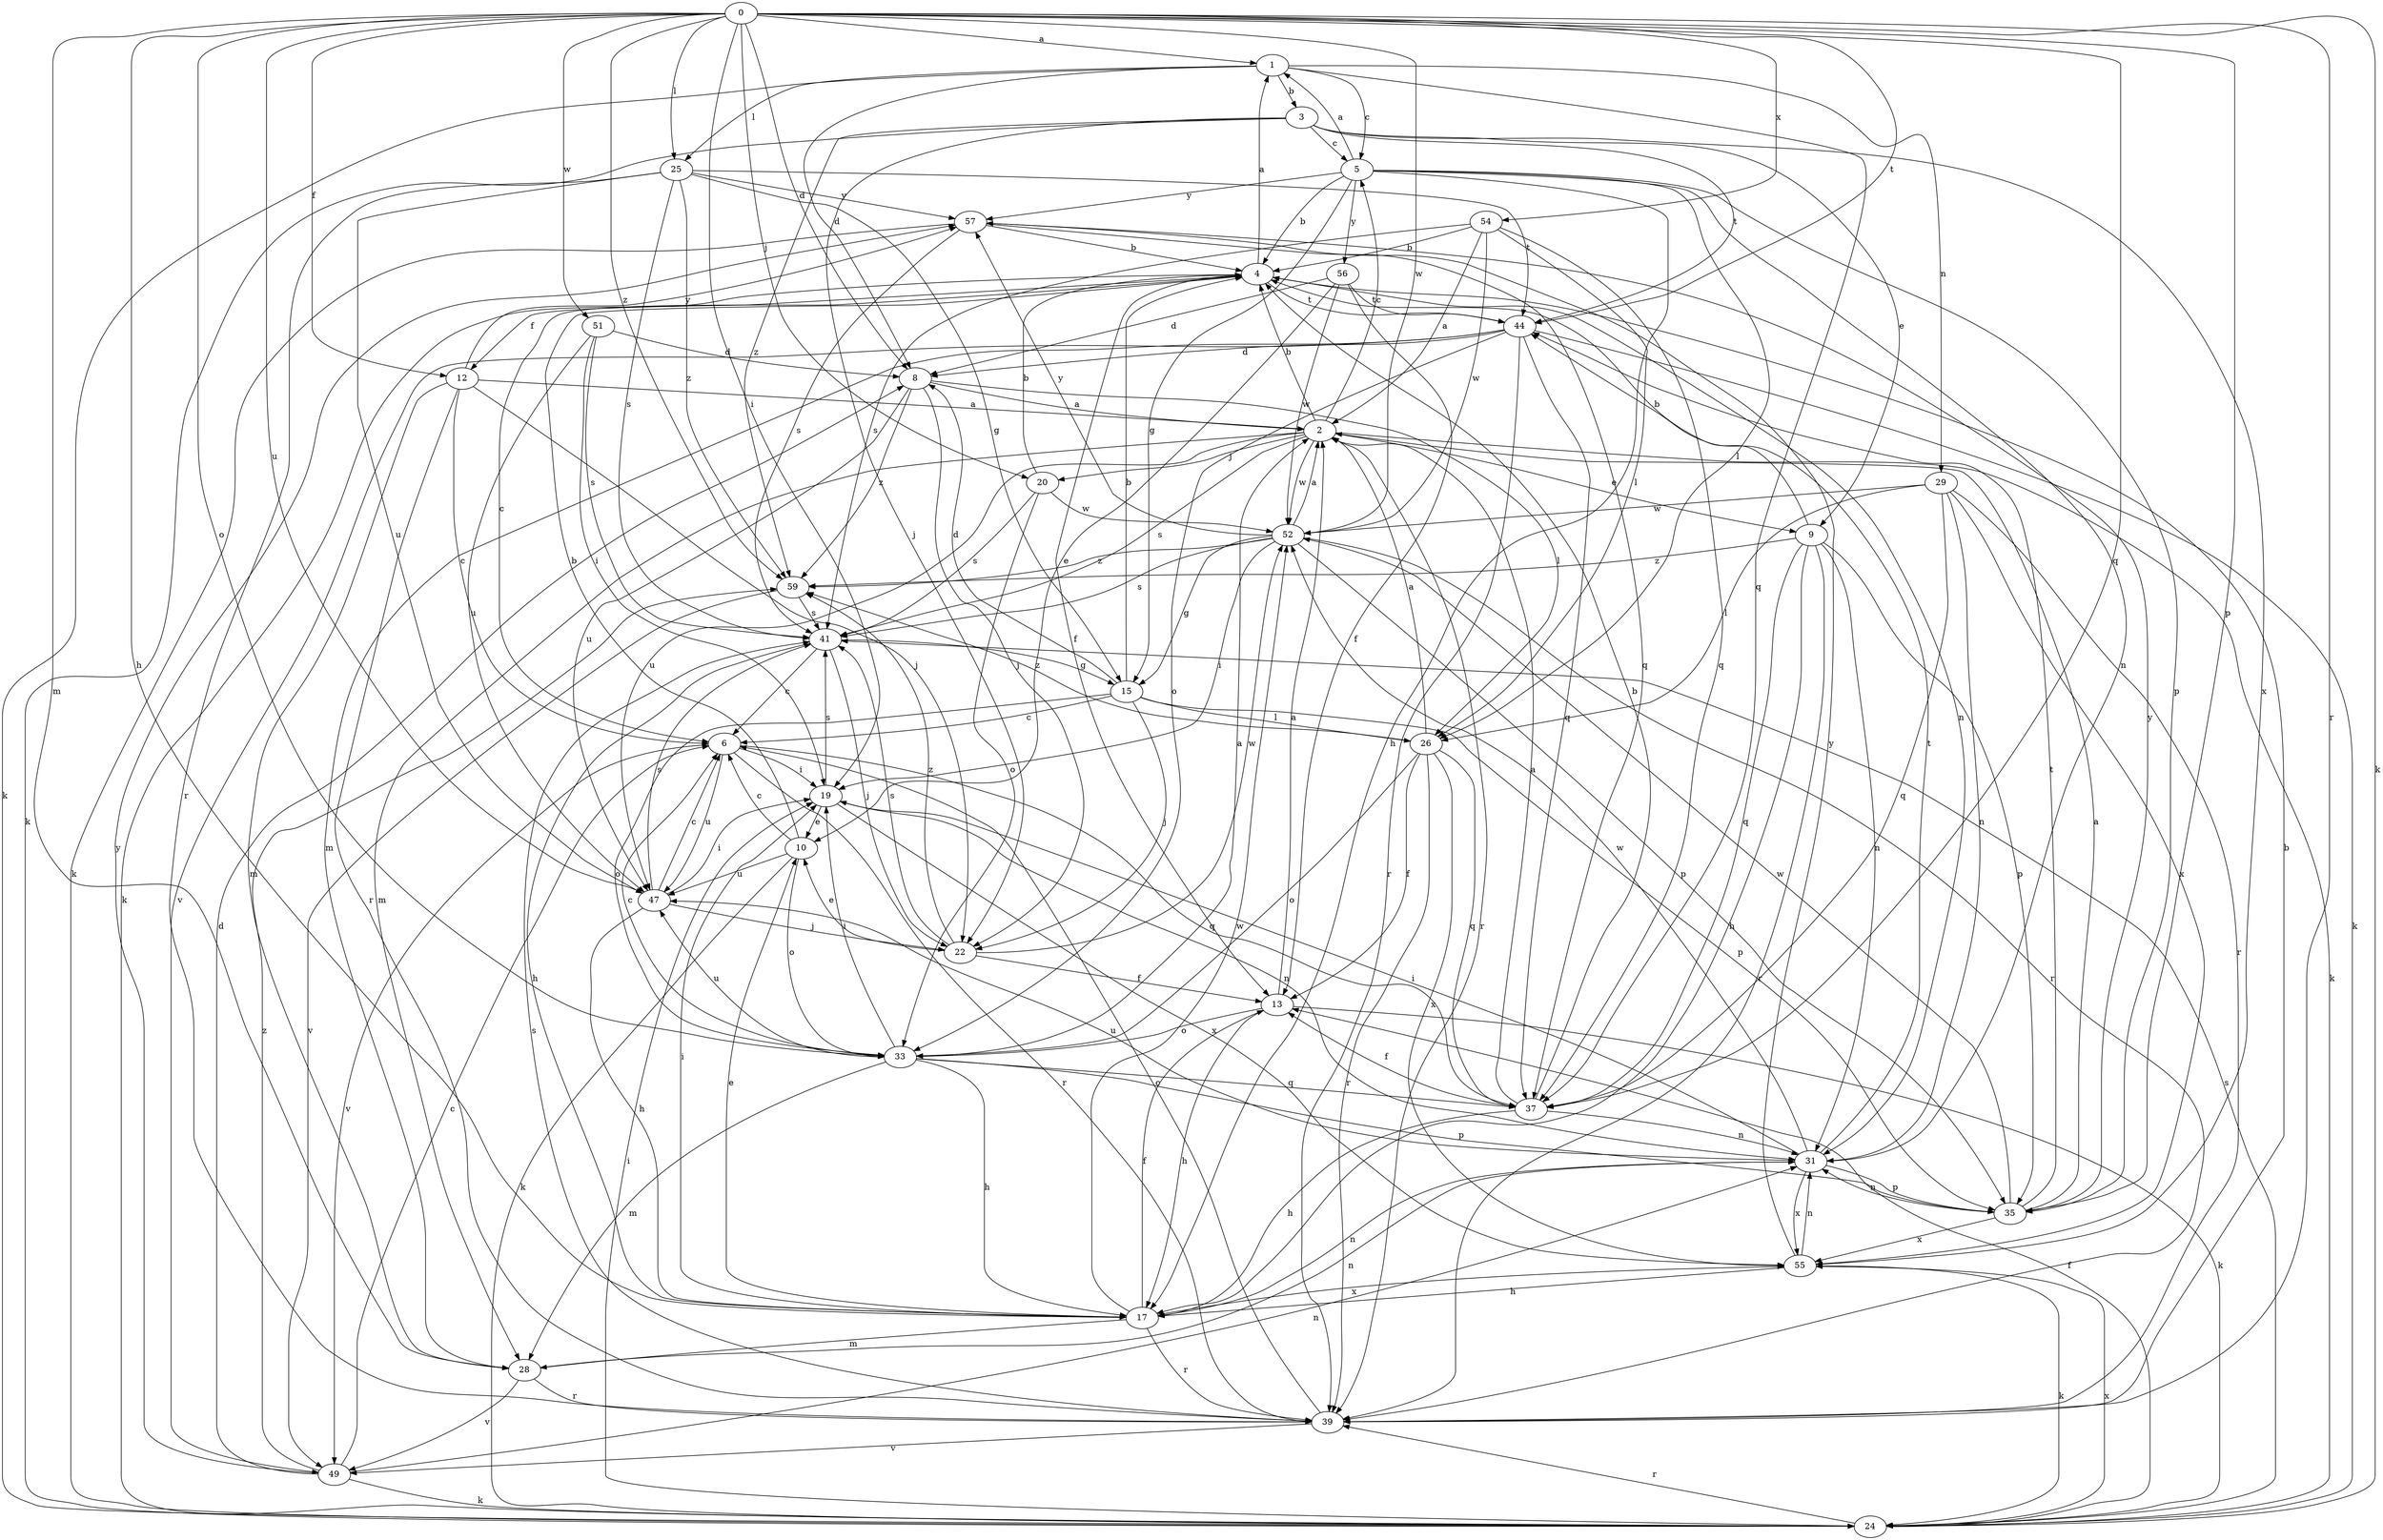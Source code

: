 strict digraph  {
0;
1;
2;
3;
4;
5;
6;
8;
9;
10;
12;
13;
15;
17;
19;
20;
22;
24;
25;
26;
28;
29;
31;
33;
35;
37;
39;
41;
44;
47;
49;
51;
52;
54;
55;
56;
57;
59;
0 -> 1  [label=a];
0 -> 8  [label=d];
0 -> 12  [label=f];
0 -> 17  [label=h];
0 -> 19  [label=i];
0 -> 20  [label=j];
0 -> 24  [label=k];
0 -> 25  [label=l];
0 -> 28  [label=m];
0 -> 33  [label=o];
0 -> 35  [label=p];
0 -> 37  [label=q];
0 -> 39  [label=r];
0 -> 44  [label=t];
0 -> 47  [label=u];
0 -> 51  [label=w];
0 -> 52  [label=w];
0 -> 54  [label=x];
0 -> 59  [label=z];
1 -> 3  [label=b];
1 -> 5  [label=c];
1 -> 8  [label=d];
1 -> 24  [label=k];
1 -> 25  [label=l];
1 -> 29  [label=n];
1 -> 37  [label=q];
2 -> 4  [label=b];
2 -> 5  [label=c];
2 -> 9  [label=e];
2 -> 20  [label=j];
2 -> 24  [label=k];
2 -> 28  [label=m];
2 -> 39  [label=r];
2 -> 41  [label=s];
2 -> 47  [label=u];
2 -> 52  [label=w];
3 -> 5  [label=c];
3 -> 9  [label=e];
3 -> 22  [label=j];
3 -> 24  [label=k];
3 -> 44  [label=t];
3 -> 55  [label=x];
3 -> 59  [label=z];
4 -> 1  [label=a];
4 -> 6  [label=c];
4 -> 12  [label=f];
4 -> 13  [label=f];
4 -> 24  [label=k];
4 -> 31  [label=n];
4 -> 44  [label=t];
5 -> 1  [label=a];
5 -> 4  [label=b];
5 -> 15  [label=g];
5 -> 17  [label=h];
5 -> 26  [label=l];
5 -> 31  [label=n];
5 -> 35  [label=p];
5 -> 56  [label=y];
5 -> 57  [label=y];
6 -> 19  [label=i];
6 -> 37  [label=q];
6 -> 39  [label=r];
6 -> 47  [label=u];
6 -> 49  [label=v];
8 -> 2  [label=a];
8 -> 22  [label=j];
8 -> 26  [label=l];
8 -> 47  [label=u];
8 -> 59  [label=z];
9 -> 4  [label=b];
9 -> 17  [label=h];
9 -> 31  [label=n];
9 -> 35  [label=p];
9 -> 37  [label=q];
9 -> 39  [label=r];
9 -> 59  [label=z];
10 -> 4  [label=b];
10 -> 6  [label=c];
10 -> 24  [label=k];
10 -> 33  [label=o];
10 -> 47  [label=u];
12 -> 2  [label=a];
12 -> 6  [label=c];
12 -> 22  [label=j];
12 -> 28  [label=m];
12 -> 39  [label=r];
12 -> 57  [label=y];
13 -> 2  [label=a];
13 -> 17  [label=h];
13 -> 24  [label=k];
13 -> 33  [label=o];
15 -> 4  [label=b];
15 -> 6  [label=c];
15 -> 8  [label=d];
15 -> 22  [label=j];
15 -> 26  [label=l];
15 -> 33  [label=o];
15 -> 35  [label=p];
17 -> 10  [label=e];
17 -> 13  [label=f];
17 -> 19  [label=i];
17 -> 28  [label=m];
17 -> 31  [label=n];
17 -> 39  [label=r];
17 -> 52  [label=w];
17 -> 55  [label=x];
19 -> 10  [label=e];
19 -> 31  [label=n];
19 -> 41  [label=s];
19 -> 55  [label=x];
20 -> 4  [label=b];
20 -> 33  [label=o];
20 -> 41  [label=s];
20 -> 52  [label=w];
22 -> 10  [label=e];
22 -> 13  [label=f];
22 -> 41  [label=s];
22 -> 52  [label=w];
22 -> 59  [label=z];
24 -> 13  [label=f];
24 -> 19  [label=i];
24 -> 39  [label=r];
24 -> 41  [label=s];
24 -> 55  [label=x];
25 -> 15  [label=g];
25 -> 39  [label=r];
25 -> 41  [label=s];
25 -> 44  [label=t];
25 -> 47  [label=u];
25 -> 57  [label=y];
25 -> 59  [label=z];
26 -> 2  [label=a];
26 -> 13  [label=f];
26 -> 33  [label=o];
26 -> 37  [label=q];
26 -> 39  [label=r];
26 -> 55  [label=x];
26 -> 59  [label=z];
28 -> 31  [label=n];
28 -> 39  [label=r];
28 -> 49  [label=v];
29 -> 26  [label=l];
29 -> 31  [label=n];
29 -> 37  [label=q];
29 -> 39  [label=r];
29 -> 52  [label=w];
29 -> 55  [label=x];
31 -> 19  [label=i];
31 -> 35  [label=p];
31 -> 44  [label=t];
31 -> 47  [label=u];
31 -> 52  [label=w];
31 -> 55  [label=x];
33 -> 2  [label=a];
33 -> 6  [label=c];
33 -> 17  [label=h];
33 -> 19  [label=i];
33 -> 28  [label=m];
33 -> 35  [label=p];
33 -> 37  [label=q];
33 -> 47  [label=u];
35 -> 2  [label=a];
35 -> 31  [label=n];
35 -> 44  [label=t];
35 -> 52  [label=w];
35 -> 55  [label=x];
35 -> 57  [label=y];
37 -> 2  [label=a];
37 -> 4  [label=b];
37 -> 13  [label=f];
37 -> 17  [label=h];
37 -> 31  [label=n];
39 -> 4  [label=b];
39 -> 6  [label=c];
39 -> 41  [label=s];
39 -> 49  [label=v];
41 -> 6  [label=c];
41 -> 15  [label=g];
41 -> 17  [label=h];
41 -> 22  [label=j];
44 -> 8  [label=d];
44 -> 24  [label=k];
44 -> 28  [label=m];
44 -> 33  [label=o];
44 -> 37  [label=q];
44 -> 39  [label=r];
44 -> 49  [label=v];
47 -> 6  [label=c];
47 -> 17  [label=h];
47 -> 19  [label=i];
47 -> 22  [label=j];
47 -> 41  [label=s];
49 -> 6  [label=c];
49 -> 8  [label=d];
49 -> 24  [label=k];
49 -> 31  [label=n];
49 -> 57  [label=y];
49 -> 59  [label=z];
51 -> 8  [label=d];
51 -> 19  [label=i];
51 -> 41  [label=s];
51 -> 47  [label=u];
52 -> 2  [label=a];
52 -> 15  [label=g];
52 -> 19  [label=i];
52 -> 35  [label=p];
52 -> 39  [label=r];
52 -> 41  [label=s];
52 -> 57  [label=y];
52 -> 59  [label=z];
54 -> 2  [label=a];
54 -> 4  [label=b];
54 -> 26  [label=l];
54 -> 37  [label=q];
54 -> 41  [label=s];
54 -> 52  [label=w];
55 -> 17  [label=h];
55 -> 24  [label=k];
55 -> 31  [label=n];
55 -> 57  [label=y];
56 -> 8  [label=d];
56 -> 10  [label=e];
56 -> 13  [label=f];
56 -> 44  [label=t];
56 -> 52  [label=w];
57 -> 4  [label=b];
57 -> 24  [label=k];
57 -> 37  [label=q];
57 -> 41  [label=s];
59 -> 41  [label=s];
59 -> 49  [label=v];
}
